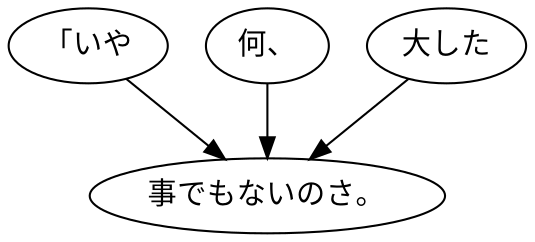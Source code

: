 digraph graph5236 {
	node0 [label="「いや"];
	node1 [label="何、"];
	node2 [label="大した"];
	node3 [label="事でもないのさ。"];
	node0 -> node3;
	node1 -> node3;
	node2 -> node3;
}
